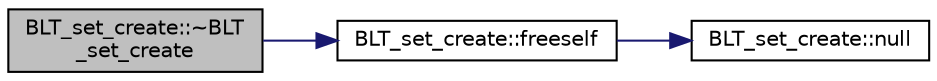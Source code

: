 digraph "BLT_set_create::~BLT_set_create"
{
  edge [fontname="Helvetica",fontsize="10",labelfontname="Helvetica",labelfontsize="10"];
  node [fontname="Helvetica",fontsize="10",shape=record];
  rankdir="LR";
  Node3 [label="BLT_set_create::~BLT\l_set_create",height=0.2,width=0.4,color="black", fillcolor="grey75", style="filled", fontcolor="black"];
  Node3 -> Node4 [color="midnightblue",fontsize="10",style="solid",fontname="Helvetica"];
  Node4 [label="BLT_set_create::freeself",height=0.2,width=0.4,color="black", fillcolor="white", style="filled",URL="$d4/d40/class_b_l_t__set__create.html#a30c72cb5a6a756c542cb4d99a4950e85"];
  Node4 -> Node5 [color="midnightblue",fontsize="10",style="solid",fontname="Helvetica"];
  Node5 [label="BLT_set_create::null",height=0.2,width=0.4,color="black", fillcolor="white", style="filled",URL="$d4/d40/class_b_l_t__set__create.html#aa27bfefe4a21999b6cc45fae6d84f2d2"];
}
